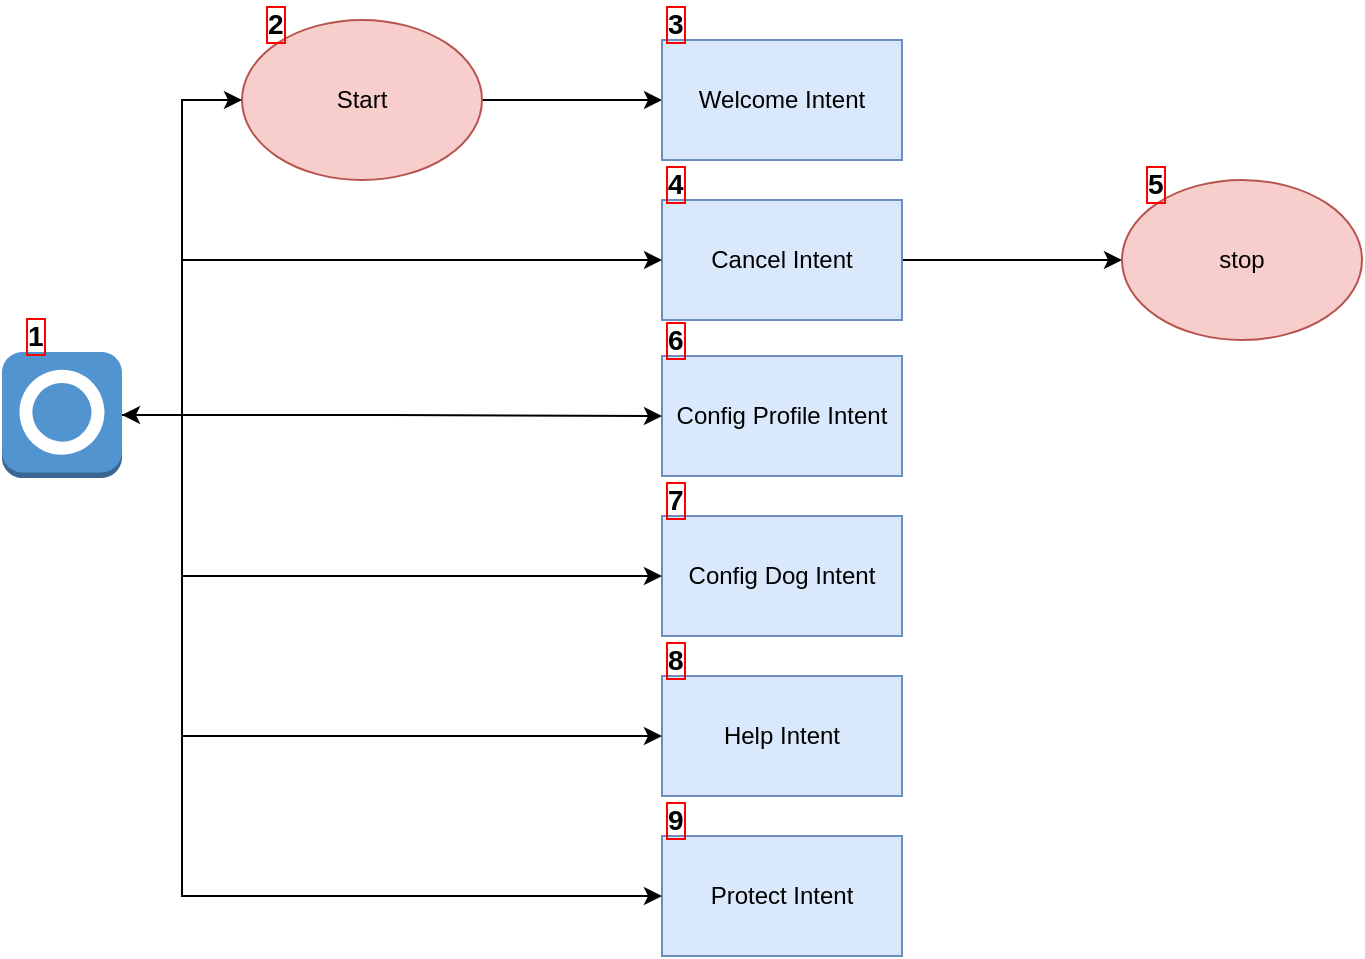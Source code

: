 <mxfile version="12.1.8" type="github" pages="5">
  <diagram id="BoS9-kx1qaGzL87DdR1R" name="Full Diagram">
    <mxGraphModel dx="932" dy="538" grid="1" gridSize="10" guides="1" tooltips="1" connect="1" arrows="1" fold="1" page="1" pageScale="1" pageWidth="827" pageHeight="1169" math="0" shadow="0">
      <root>
        <mxCell id="0"/>
        <mxCell id="1" parent="0"/>
        <mxCell id="A-mPyMvRJ2aQJdGACuBS-4" style="edgeStyle=orthogonalEdgeStyle;rounded=0;orthogonalLoop=1;jettySize=auto;html=1;exitX=1;exitY=0.5;exitDx=0;exitDy=0;entryX=0;entryY=0.5;entryDx=0;entryDy=0;" parent="1" source="XWfSldfmywhOotY8HdQp-2" target="A-mPyMvRJ2aQJdGACuBS-3" edge="1">
          <mxGeometry relative="1" as="geometry"/>
        </mxCell>
        <mxCell id="XWfSldfmywhOotY8HdQp-2" value="Start" style="ellipse;whiteSpace=wrap;html=1;fillColor=#f8cecc;strokeColor=#b85450;" parent="1" vertex="1">
          <mxGeometry x="150" y="30" width="120" height="80" as="geometry"/>
        </mxCell>
        <mxCell id="XWfSldfmywhOotY8HdQp-9" value="Protect Intent" style="rounded=0;whiteSpace=wrap;html=1;fillColor=#dae8fc;strokeColor=#6c8ebf;" parent="1" vertex="1">
          <mxGeometry x="360" y="438" width="120" height="60" as="geometry"/>
        </mxCell>
        <mxCell id="A-mPyMvRJ2aQJdGACuBS-2" style="edgeStyle=orthogonalEdgeStyle;rounded=0;orthogonalLoop=1;jettySize=auto;html=1;exitX=1;exitY=0.5;exitDx=0;exitDy=0;entryX=0;entryY=0.5;entryDx=0;entryDy=0;" parent="1" source="XWfSldfmywhOotY8HdQp-16" target="XWfSldfmywhOotY8HdQp-17" edge="1">
          <mxGeometry relative="1" as="geometry"/>
        </mxCell>
        <mxCell id="XWfSldfmywhOotY8HdQp-16" value="Cancel Intent" style="rounded=0;whiteSpace=wrap;html=1;fillColor=#dae8fc;strokeColor=#6c8ebf;" parent="1" vertex="1">
          <mxGeometry x="360" y="120" width="120" height="60" as="geometry"/>
        </mxCell>
        <mxCell id="XWfSldfmywhOotY8HdQp-17" value="stop" style="ellipse;whiteSpace=wrap;html=1;fillColor=#f8cecc;strokeColor=#b85450;" parent="1" vertex="1">
          <mxGeometry x="590" y="110" width="120" height="80" as="geometry"/>
        </mxCell>
        <mxCell id="XWfSldfmywhOotY8HdQp-18" value="Help Intent" style="rounded=0;whiteSpace=wrap;html=1;fillColor=#dae8fc;strokeColor=#6c8ebf;" parent="1" vertex="1">
          <mxGeometry x="360" y="358" width="120" height="60" as="geometry"/>
        </mxCell>
        <mxCell id="XWfSldfmywhOotY8HdQp-19" value="Config Profile Intent" style="rounded=0;whiteSpace=wrap;html=1;fillColor=#dae8fc;strokeColor=#6c8ebf;" parent="1" vertex="1">
          <mxGeometry x="360" y="198" width="120" height="60" as="geometry"/>
        </mxCell>
        <mxCell id="XWfSldfmywhOotY8HdQp-20" value="Config Dog Intent" style="rounded=0;whiteSpace=wrap;html=1;fillColor=#dae8fc;strokeColor=#6c8ebf;" parent="1" vertex="1">
          <mxGeometry x="360" y="278" width="120" height="60" as="geometry"/>
        </mxCell>
        <mxCell id="A-mPyMvRJ2aQJdGACuBS-6" style="edgeStyle=orthogonalEdgeStyle;rounded=0;orthogonalLoop=1;jettySize=auto;html=1;exitX=1;exitY=0.5;exitDx=0;exitDy=0;exitPerimeter=0;entryX=0;entryY=0.5;entryDx=0;entryDy=0;" parent="1" source="XWfSldfmywhOotY8HdQp-21" target="XWfSldfmywhOotY8HdQp-2" edge="1">
          <mxGeometry relative="1" as="geometry">
            <Array as="points">
              <mxPoint x="120" y="228"/>
              <mxPoint x="120" y="70"/>
            </Array>
          </mxGeometry>
        </mxCell>
        <mxCell id="A-mPyMvRJ2aQJdGACuBS-7" style="edgeStyle=orthogonalEdgeStyle;rounded=0;orthogonalLoop=1;jettySize=auto;html=1;exitX=1;exitY=0.5;exitDx=0;exitDy=0;exitPerimeter=0;entryX=0;entryY=0.5;entryDx=0;entryDy=0;" parent="1" source="XWfSldfmywhOotY8HdQp-21" target="XWfSldfmywhOotY8HdQp-19" edge="1">
          <mxGeometry relative="1" as="geometry"/>
        </mxCell>
        <mxCell id="A-mPyMvRJ2aQJdGACuBS-8" style="edgeStyle=orthogonalEdgeStyle;rounded=0;orthogonalLoop=1;jettySize=auto;html=1;exitX=1;exitY=0.5;exitDx=0;exitDy=0;exitPerimeter=0;entryX=0;entryY=0.5;entryDx=0;entryDy=0;startArrow=classic;startFill=1;" parent="1" source="XWfSldfmywhOotY8HdQp-21" target="XWfSldfmywhOotY8HdQp-16" edge="1">
          <mxGeometry relative="1" as="geometry">
            <Array as="points">
              <mxPoint x="120" y="228"/>
              <mxPoint x="120" y="150"/>
            </Array>
          </mxGeometry>
        </mxCell>
        <mxCell id="A-mPyMvRJ2aQJdGACuBS-9" style="edgeStyle=orthogonalEdgeStyle;rounded=0;orthogonalLoop=1;jettySize=auto;html=1;exitX=1;exitY=0.5;exitDx=0;exitDy=0;exitPerimeter=0;entryX=0;entryY=0.5;entryDx=0;entryDy=0;" parent="1" source="XWfSldfmywhOotY8HdQp-21" target="XWfSldfmywhOotY8HdQp-20" edge="1">
          <mxGeometry relative="1" as="geometry">
            <Array as="points">
              <mxPoint x="120" y="228"/>
              <mxPoint x="120" y="308"/>
            </Array>
          </mxGeometry>
        </mxCell>
        <mxCell id="A-mPyMvRJ2aQJdGACuBS-10" style="edgeStyle=orthogonalEdgeStyle;rounded=0;orthogonalLoop=1;jettySize=auto;html=1;exitX=1;exitY=0.5;exitDx=0;exitDy=0;exitPerimeter=0;entryX=0;entryY=0.5;entryDx=0;entryDy=0;" parent="1" source="XWfSldfmywhOotY8HdQp-21" target="XWfSldfmywhOotY8HdQp-18" edge="1">
          <mxGeometry relative="1" as="geometry">
            <Array as="points">
              <mxPoint x="120" y="228"/>
              <mxPoint x="120" y="388"/>
            </Array>
          </mxGeometry>
        </mxCell>
        <mxCell id="A-mPyMvRJ2aQJdGACuBS-11" style="edgeStyle=orthogonalEdgeStyle;rounded=0;orthogonalLoop=1;jettySize=auto;html=1;exitX=1;exitY=0.5;exitDx=0;exitDy=0;exitPerimeter=0;entryX=0;entryY=0.5;entryDx=0;entryDy=0;" parent="1" source="XWfSldfmywhOotY8HdQp-21" target="XWfSldfmywhOotY8HdQp-9" edge="1">
          <mxGeometry relative="1" as="geometry">
            <Array as="points">
              <mxPoint x="120" y="228"/>
              <mxPoint x="120" y="468"/>
            </Array>
          </mxGeometry>
        </mxCell>
        <mxCell id="XWfSldfmywhOotY8HdQp-21" value="" style="outlineConnect=0;dashed=0;verticalLabelPosition=bottom;verticalAlign=top;align=center;html=1;shape=mxgraph.aws3.alexa_skill;fillColor=#5294CF;gradientColor=none;" parent="1" vertex="1">
          <mxGeometry x="30" y="196" width="60" height="63" as="geometry"/>
        </mxCell>
        <mxCell id="A-mPyMvRJ2aQJdGACuBS-3" value="Welcome Intent" style="rounded=0;whiteSpace=wrap;html=1;fillColor=#dae8fc;strokeColor=#6c8ebf;" parent="1" vertex="1">
          <mxGeometry x="360" y="40" width="120" height="60" as="geometry"/>
        </mxCell>
        <mxCell id="CxueCOBJyhMZgPNIR3Ir-1" value="1" style="text;html=1;resizable=0;points=[];autosize=1;align=left;verticalAlign=top;spacingTop=-4;labelBorderColor=#FF0000;spacing=2;fontStyle=1;fontSize=14;" vertex="1" parent="1">
          <mxGeometry x="40" y="176" width="30" height="20" as="geometry"/>
        </mxCell>
        <mxCell id="CxueCOBJyhMZgPNIR3Ir-2" value="2" style="text;html=1;resizable=0;points=[];autosize=1;align=left;verticalAlign=top;spacingTop=-4;labelBorderColor=#FF0000;spacing=2;fontStyle=1;fontSize=14;" vertex="1" parent="1">
          <mxGeometry x="160" y="20" width="30" height="20" as="geometry"/>
        </mxCell>
        <mxCell id="CxueCOBJyhMZgPNIR3Ir-3" value="3" style="text;html=1;resizable=0;points=[];autosize=1;align=left;verticalAlign=top;spacingTop=-4;labelBorderColor=#FF0000;spacing=2;fontStyle=1;fontSize=14;" vertex="1" parent="1">
          <mxGeometry x="360" y="20" width="30" height="20" as="geometry"/>
        </mxCell>
        <mxCell id="CxueCOBJyhMZgPNIR3Ir-4" value="4" style="text;html=1;resizable=0;points=[];autosize=1;align=left;verticalAlign=top;spacingTop=-4;labelBorderColor=#FF0000;spacing=2;fontStyle=1;fontSize=14;" vertex="1" parent="1">
          <mxGeometry x="360" y="100" width="30" height="20" as="geometry"/>
        </mxCell>
        <mxCell id="CxueCOBJyhMZgPNIR3Ir-5" value="5" style="text;html=1;resizable=0;points=[];autosize=1;align=left;verticalAlign=top;spacingTop=-4;labelBorderColor=#FF0000;spacing=2;fontStyle=1;fontSize=14;" vertex="1" parent="1">
          <mxGeometry x="600" y="100" width="30" height="20" as="geometry"/>
        </mxCell>
        <mxCell id="CxueCOBJyhMZgPNIR3Ir-6" value="6" style="text;html=1;resizable=0;points=[];autosize=1;align=left;verticalAlign=top;spacingTop=-4;labelBorderColor=#FF0000;spacing=2;fontStyle=1;fontSize=14;" vertex="1" parent="1">
          <mxGeometry x="360" y="178" width="30" height="20" as="geometry"/>
        </mxCell>
        <mxCell id="CxueCOBJyhMZgPNIR3Ir-7" value="7" style="text;html=1;resizable=0;points=[];autosize=1;align=left;verticalAlign=top;spacingTop=-4;labelBorderColor=#FF0000;spacing=2;fontStyle=1;fontSize=14;" vertex="1" parent="1">
          <mxGeometry x="360" y="258" width="30" height="20" as="geometry"/>
        </mxCell>
        <mxCell id="CxueCOBJyhMZgPNIR3Ir-8" value="8" style="text;html=1;resizable=0;points=[];autosize=1;align=left;verticalAlign=top;spacingTop=-4;labelBorderColor=#FF0000;spacing=2;fontStyle=1;fontSize=14;" vertex="1" parent="1">
          <mxGeometry x="360" y="338" width="30" height="20" as="geometry"/>
        </mxCell>
        <mxCell id="CxueCOBJyhMZgPNIR3Ir-9" value="9" style="text;html=1;resizable=0;points=[];autosize=1;align=left;verticalAlign=top;spacingTop=-4;labelBorderColor=#FF0000;spacing=2;fontStyle=1;fontSize=14;" vertex="1" parent="1">
          <mxGeometry x="360" y="418" width="30" height="20" as="geometry"/>
        </mxCell>
      </root>
    </mxGraphModel>
  </diagram>
  <diagram name="Config Profile Intent" id="kmIBbfeeyLt9JwXWJXLZ">
    <mxGraphModel dx="932" dy="538" grid="1" gridSize="10" guides="1" tooltips="1" connect="1" arrows="1" fold="1" page="1" pageScale="1" pageWidth="827" pageHeight="1169" math="0" shadow="0">
      <root>
        <mxCell id="t8ESWYo60n5k54QDF9HS-0"/>
        <mxCell id="t8ESWYo60n5k54QDF9HS-1" parent="t8ESWYo60n5k54QDF9HS-0"/>
        <mxCell id="t8ESWYo60n5k54QDF9HS-8" style="edgeStyle=orthogonalEdgeStyle;rounded=0;orthogonalLoop=1;jettySize=auto;html=1;exitX=0.5;exitY=1;exitDx=0;exitDy=0;entryX=0.5;entryY=0;entryDx=0;entryDy=0;" parent="t8ESWYo60n5k54QDF9HS-1" source="t8ESWYo60n5k54QDF9HS-5" target="t8ESWYo60n5k54QDF9HS-7" edge="1">
          <mxGeometry relative="1" as="geometry"/>
        </mxCell>
        <mxCell id="t8ESWYo60n5k54QDF9HS-5" value="Confirm current profile" style="rounded=0;whiteSpace=wrap;html=1;" parent="t8ESWYo60n5k54QDF9HS-1" vertex="1">
          <mxGeometry x="270" y="140" width="120" height="60" as="geometry"/>
        </mxCell>
        <mxCell id="t8ESWYo60n5k54QDF9HS-10" style="edgeStyle=orthogonalEdgeStyle;rounded=0;orthogonalLoop=1;jettySize=auto;html=1;exitX=0;exitY=0.5;exitDx=0;exitDy=0;entryX=0.5;entryY=0;entryDx=0;entryDy=0;" parent="t8ESWYo60n5k54QDF9HS-1" source="t8ESWYo60n5k54QDF9HS-7" target="t8ESWYo60n5k54QDF9HS-9" edge="1">
          <mxGeometry relative="1" as="geometry"/>
        </mxCell>
        <mxCell id="t8ESWYo60n5k54QDF9HS-14" value="Yes" style="text;html=1;resizable=0;points=[];align=center;verticalAlign=middle;labelBackgroundColor=#ffffff;" parent="t8ESWYo60n5k54QDF9HS-10" vertex="1" connectable="0">
          <mxGeometry x="-0.5" y="1" relative="1" as="geometry">
            <mxPoint y="-2" as="offset"/>
          </mxGeometry>
        </mxCell>
        <mxCell id="t8ESWYo60n5k54QDF9HS-12" style="edgeStyle=orthogonalEdgeStyle;rounded=0;orthogonalLoop=1;jettySize=auto;html=1;exitX=1;exitY=0.5;exitDx=0;exitDy=0;entryX=0.5;entryY=0;entryDx=0;entryDy=0;" parent="t8ESWYo60n5k54QDF9HS-1" source="t8ESWYo60n5k54QDF9HS-7" target="t8ESWYo60n5k54QDF9HS-11" edge="1">
          <mxGeometry relative="1" as="geometry"/>
        </mxCell>
        <mxCell id="t8ESWYo60n5k54QDF9HS-13" value="No" style="text;html=1;resizable=0;points=[];align=center;verticalAlign=middle;labelBackgroundColor=#ffffff;" parent="t8ESWYo60n5k54QDF9HS-12" vertex="1" connectable="0">
          <mxGeometry x="-0.5" relative="1" as="geometry">
            <mxPoint x="-37" y="-8" as="offset"/>
          </mxGeometry>
        </mxCell>
        <mxCell id="t8ESWYo60n5k54QDF9HS-7" value="Change?" style="rhombus;whiteSpace=wrap;html=1;" parent="t8ESWYo60n5k54QDF9HS-1" vertex="1">
          <mxGeometry x="290" y="230" width="80" height="80" as="geometry"/>
        </mxCell>
        <mxCell id="sfj-TymBRwkWSwJLNx5Y-2" style="edgeStyle=orthogonalEdgeStyle;rounded=0;orthogonalLoop=1;jettySize=auto;html=1;exitX=0.5;exitY=1;exitDx=0;exitDy=0;entryX=0.5;entryY=0;entryDx=0;entryDy=0;" parent="t8ESWYo60n5k54QDF9HS-1" source="t8ESWYo60n5k54QDF9HS-9" target="sfj-TymBRwkWSwJLNx5Y-1" edge="1">
          <mxGeometry relative="1" as="geometry"/>
        </mxCell>
        <mxCell id="t8ESWYo60n5k54QDF9HS-9" value="Ask user about the new profile wanted" style="rounded=0;whiteSpace=wrap;html=1;" parent="t8ESWYo60n5k54QDF9HS-1" vertex="1">
          <mxGeometry x="150" y="330" width="120" height="60" as="geometry"/>
        </mxCell>
        <mxCell id="t8ESWYo60n5k54QDF9HS-11" value="&lt;span style=&quot;white-space: normal&quot;&gt;Open protect intent&lt;/span&gt;" style="rounded=0;whiteSpace=wrap;html=1;fillColor=#dae8fc;strokeColor=#6c8ebf;" parent="t8ESWYo60n5k54QDF9HS-1" vertex="1">
          <mxGeometry x="390" y="540" width="120" height="60" as="geometry"/>
        </mxCell>
        <mxCell id="sfj-TymBRwkWSwJLNx5Y-3" style="edgeStyle=orthogonalEdgeStyle;rounded=0;orthogonalLoop=1;jettySize=auto;html=1;exitX=0.5;exitY=1;exitDx=0;exitDy=0;entryX=0.5;entryY=0;entryDx=0;entryDy=0;" parent="t8ESWYo60n5k54QDF9HS-1" source="sfj-TymBRwkWSwJLNx5Y-1" target="t8ESWYo60n5k54QDF9HS-11" edge="1">
          <mxGeometry relative="1" as="geometry"/>
        </mxCell>
        <mxCell id="sfj-TymBRwkWSwJLNx5Y-1" value="Save the option in db" style="rounded=0;whiteSpace=wrap;html=1;" parent="t8ESWYo60n5k54QDF9HS-1" vertex="1">
          <mxGeometry x="150" y="420" width="120" height="60" as="geometry"/>
        </mxCell>
        <mxCell id="v8PkP2wUhBsDtS32M8PJ-2" style="edgeStyle=orthogonalEdgeStyle;rounded=0;orthogonalLoop=1;jettySize=auto;html=1;exitX=0.5;exitY=1;exitDx=0;exitDy=0;exitPerimeter=0;entryX=0.5;entryY=0;entryDx=0;entryDy=0;startArrow=none;startFill=0;fontSize=14;" edge="1" parent="t8ESWYo60n5k54QDF9HS-1" source="blkxZ4BY_lKAiPnyVMla-0" target="t8ESWYo60n5k54QDF9HS-5">
          <mxGeometry relative="1" as="geometry"/>
        </mxCell>
        <mxCell id="blkxZ4BY_lKAiPnyVMla-0" value="" style="outlineConnect=0;dashed=0;verticalLabelPosition=bottom;verticalAlign=top;align=center;html=1;shape=mxgraph.aws3.alexa_skill;fillColor=#5294CF;gradientColor=none;" parent="t8ESWYo60n5k54QDF9HS-1" vertex="1">
          <mxGeometry x="300" y="50" width="60" height="63" as="geometry"/>
        </mxCell>
        <mxCell id="v8PkP2wUhBsDtS32M8PJ-0" value="1" style="text;html=1;resizable=0;points=[];autosize=1;align=left;verticalAlign=top;spacingTop=-4;labelBorderColor=#FF0000;spacing=2;fontStyle=1;fontSize=14;" vertex="1" parent="t8ESWYo60n5k54QDF9HS-1">
          <mxGeometry x="310" y="30" width="30" height="20" as="geometry"/>
        </mxCell>
        <mxCell id="v8PkP2wUhBsDtS32M8PJ-1" value="2" style="text;html=1;resizable=0;points=[];autosize=1;align=left;verticalAlign=top;spacingTop=-4;labelBorderColor=#FF0000;spacing=2;fontStyle=1;fontSize=14;" vertex="1" parent="t8ESWYo60n5k54QDF9HS-1">
          <mxGeometry x="270" y="120" width="30" height="20" as="geometry"/>
        </mxCell>
        <mxCell id="v8PkP2wUhBsDtS32M8PJ-3" value="6" style="text;html=1;resizable=0;points=[];autosize=1;align=left;verticalAlign=top;spacingTop=-4;labelBorderColor=#FF0000;spacing=2;fontStyle=1;fontSize=14;" vertex="1" parent="t8ESWYo60n5k54QDF9HS-1">
          <mxGeometry x="390" y="520" width="30" height="20" as="geometry"/>
        </mxCell>
        <mxCell id="v8PkP2wUhBsDtS32M8PJ-4" value="4" style="text;html=1;resizable=0;points=[];autosize=1;align=left;verticalAlign=top;spacingTop=-4;labelBorderColor=#FF0000;spacing=2;fontStyle=1;fontSize=14;" vertex="1" parent="t8ESWYo60n5k54QDF9HS-1">
          <mxGeometry x="150" y="310" width="30" height="20" as="geometry"/>
        </mxCell>
        <mxCell id="v8PkP2wUhBsDtS32M8PJ-5" value="5" style="text;html=1;resizable=0;points=[];autosize=1;align=left;verticalAlign=top;spacingTop=-4;labelBorderColor=#FF0000;spacing=2;fontStyle=1;fontSize=14;" vertex="1" parent="t8ESWYo60n5k54QDF9HS-1">
          <mxGeometry x="150" y="400" width="30" height="20" as="geometry"/>
        </mxCell>
      </root>
    </mxGraphModel>
  </diagram>
  <diagram name="Config dog" id="ArSXdJ1z5jqTxin4thgY">
    <mxGraphModel dx="932" dy="538" grid="1" gridSize="10" guides="1" tooltips="1" connect="1" arrows="1" fold="1" page="1" pageScale="1" pageWidth="827" pageHeight="1169" math="0" shadow="0">
      <root>
        <mxCell id="0UDVuuBU8nNE6CpJG6oD-0"/>
        <mxCell id="0UDVuuBU8nNE6CpJG6oD-1" parent="0UDVuuBU8nNE6CpJG6oD-0"/>
        <mxCell id="NeI4yofVYN8mgndyzZoI-4" style="edgeStyle=orthogonalEdgeStyle;rounded=0;orthogonalLoop=1;jettySize=auto;html=1;exitX=0.5;exitY=1;exitDx=0;exitDy=0;entryX=0.5;entryY=0;entryDx=0;entryDy=0;" parent="0UDVuuBU8nNE6CpJG6oD-1" source="NeI4yofVYN8mgndyzZoI-5" target="NeI4yofVYN8mgndyzZoI-10" edge="1">
          <mxGeometry relative="1" as="geometry"/>
        </mxCell>
        <mxCell id="NeI4yofVYN8mgndyzZoI-5" value="Confirm current dog" style="rounded=0;whiteSpace=wrap;html=1;" parent="0UDVuuBU8nNE6CpJG6oD-1" vertex="1">
          <mxGeometry x="270" y="140" width="120" height="60" as="geometry"/>
        </mxCell>
        <mxCell id="NeI4yofVYN8mgndyzZoI-6" style="edgeStyle=orthogonalEdgeStyle;rounded=0;orthogonalLoop=1;jettySize=auto;html=1;exitX=0;exitY=0.5;exitDx=0;exitDy=0;entryX=0.5;entryY=0;entryDx=0;entryDy=0;" parent="0UDVuuBU8nNE6CpJG6oD-1" source="NeI4yofVYN8mgndyzZoI-10" target="NeI4yofVYN8mgndyzZoI-12" edge="1">
          <mxGeometry relative="1" as="geometry"/>
        </mxCell>
        <mxCell id="NeI4yofVYN8mgndyzZoI-7" value="Yes" style="text;html=1;resizable=0;points=[];align=center;verticalAlign=middle;labelBackgroundColor=#ffffff;" parent="NeI4yofVYN8mgndyzZoI-6" vertex="1" connectable="0">
          <mxGeometry x="-0.5" y="1" relative="1" as="geometry">
            <mxPoint y="-2" as="offset"/>
          </mxGeometry>
        </mxCell>
        <mxCell id="NeI4yofVYN8mgndyzZoI-8" style="edgeStyle=orthogonalEdgeStyle;rounded=0;orthogonalLoop=1;jettySize=auto;html=1;exitX=1;exitY=0.5;exitDx=0;exitDy=0;entryX=0.5;entryY=0;entryDx=0;entryDy=0;" parent="0UDVuuBU8nNE6CpJG6oD-1" source="NeI4yofVYN8mgndyzZoI-10" target="NeI4yofVYN8mgndyzZoI-13" edge="1">
          <mxGeometry relative="1" as="geometry"/>
        </mxCell>
        <mxCell id="NeI4yofVYN8mgndyzZoI-9" value="No" style="text;html=1;resizable=0;points=[];align=center;verticalAlign=middle;labelBackgroundColor=#ffffff;" parent="NeI4yofVYN8mgndyzZoI-8" vertex="1" connectable="0">
          <mxGeometry x="-0.5" relative="1" as="geometry">
            <mxPoint x="-37" y="-8" as="offset"/>
          </mxGeometry>
        </mxCell>
        <mxCell id="NeI4yofVYN8mgndyzZoI-10" value="Change?" style="rhombus;whiteSpace=wrap;html=1;" parent="0UDVuuBU8nNE6CpJG6oD-1" vertex="1">
          <mxGeometry x="290" y="230" width="80" height="80" as="geometry"/>
        </mxCell>
        <mxCell id="NeI4yofVYN8mgndyzZoI-11" style="edgeStyle=orthogonalEdgeStyle;rounded=0;orthogonalLoop=1;jettySize=auto;html=1;exitX=0.5;exitY=1;exitDx=0;exitDy=0;entryX=0.5;entryY=0;entryDx=0;entryDy=0;" parent="0UDVuuBU8nNE6CpJG6oD-1" source="NeI4yofVYN8mgndyzZoI-12" target="NeI4yofVYN8mgndyzZoI-15" edge="1">
          <mxGeometry relative="1" as="geometry"/>
        </mxCell>
        <mxCell id="NeI4yofVYN8mgndyzZoI-12" value="Ask user about the new dog wanted" style="rounded=0;whiteSpace=wrap;html=1;" parent="0UDVuuBU8nNE6CpJG6oD-1" vertex="1">
          <mxGeometry x="150" y="330" width="120" height="60" as="geometry"/>
        </mxCell>
        <mxCell id="NeI4yofVYN8mgndyzZoI-13" value="&lt;span style=&quot;white-space: normal&quot;&gt;Open protect intent&lt;/span&gt;" style="rounded=0;whiteSpace=wrap;html=1;fillColor=#dae8fc;strokeColor=#6c8ebf;" parent="0UDVuuBU8nNE6CpJG6oD-1" vertex="1">
          <mxGeometry x="390" y="540" width="120" height="60" as="geometry"/>
        </mxCell>
        <mxCell id="NeI4yofVYN8mgndyzZoI-14" style="edgeStyle=orthogonalEdgeStyle;rounded=0;orthogonalLoop=1;jettySize=auto;html=1;exitX=0.5;exitY=1;exitDx=0;exitDy=0;entryX=0.5;entryY=0;entryDx=0;entryDy=0;" parent="0UDVuuBU8nNE6CpJG6oD-1" source="NeI4yofVYN8mgndyzZoI-15" target="NeI4yofVYN8mgndyzZoI-13" edge="1">
          <mxGeometry relative="1" as="geometry"/>
        </mxCell>
        <mxCell id="NeI4yofVYN8mgndyzZoI-15" value="Save the option in db" style="rounded=0;whiteSpace=wrap;html=1;" parent="0UDVuuBU8nNE6CpJG6oD-1" vertex="1">
          <mxGeometry x="150" y="420" width="120" height="60" as="geometry"/>
        </mxCell>
        <mxCell id="lRyEV_UGkRKyeaq5VUjW-2" style="edgeStyle=orthogonalEdgeStyle;rounded=0;orthogonalLoop=1;jettySize=auto;html=1;exitX=0.5;exitY=1;exitDx=0;exitDy=0;exitPerimeter=0;entryX=0.5;entryY=0;entryDx=0;entryDy=0;startArrow=none;startFill=0;fontSize=14;" edge="1" parent="0UDVuuBU8nNE6CpJG6oD-1" source="XBOhW0ONh49N_aWdu0fe-0" target="NeI4yofVYN8mgndyzZoI-5">
          <mxGeometry relative="1" as="geometry"/>
        </mxCell>
        <mxCell id="XBOhW0ONh49N_aWdu0fe-0" value="" style="outlineConnect=0;dashed=0;verticalLabelPosition=bottom;verticalAlign=top;align=center;html=1;shape=mxgraph.aws3.alexa_skill;fillColor=#5294CF;gradientColor=none;" parent="0UDVuuBU8nNE6CpJG6oD-1" vertex="1">
          <mxGeometry x="300" y="47" width="60" height="63" as="geometry"/>
        </mxCell>
        <mxCell id="lRyEV_UGkRKyeaq5VUjW-0" value="1" style="text;html=1;resizable=0;points=[];autosize=1;align=left;verticalAlign=top;spacingTop=-4;labelBorderColor=#FF0000;spacing=2;fontStyle=1;fontSize=14;" vertex="1" parent="0UDVuuBU8nNE6CpJG6oD-1">
          <mxGeometry x="300" y="27" width="30" height="20" as="geometry"/>
        </mxCell>
        <mxCell id="lRyEV_UGkRKyeaq5VUjW-1" value="2" style="text;html=1;resizable=0;points=[];autosize=1;align=left;verticalAlign=top;spacingTop=-4;labelBorderColor=#FF0000;spacing=2;fontStyle=1;fontSize=14;" vertex="1" parent="0UDVuuBU8nNE6CpJG6oD-1">
          <mxGeometry x="270" y="120" width="30" height="20" as="geometry"/>
        </mxCell>
        <mxCell id="lRyEV_UGkRKyeaq5VUjW-3" value="3" style="text;html=1;resizable=0;points=[];autosize=1;align=left;verticalAlign=top;spacingTop=-4;labelBorderColor=#FF0000;spacing=2;fontStyle=1;fontSize=14;" vertex="1" parent="0UDVuuBU8nNE6CpJG6oD-1">
          <mxGeometry x="300" y="230" width="30" height="20" as="geometry"/>
        </mxCell>
        <mxCell id="lRyEV_UGkRKyeaq5VUjW-4" value="4" style="text;html=1;resizable=0;points=[];autosize=1;align=left;verticalAlign=top;spacingTop=-4;labelBorderColor=#FF0000;spacing=2;fontStyle=1;fontSize=14;" vertex="1" parent="0UDVuuBU8nNE6CpJG6oD-1">
          <mxGeometry x="150" y="310" width="30" height="20" as="geometry"/>
        </mxCell>
        <mxCell id="lRyEV_UGkRKyeaq5VUjW-5" value="5" style="text;html=1;resizable=0;points=[];autosize=1;align=left;verticalAlign=top;spacingTop=-4;labelBorderColor=#FF0000;spacing=2;fontStyle=1;fontSize=14;" vertex="1" parent="0UDVuuBU8nNE6CpJG6oD-1">
          <mxGeometry x="150" y="400" width="30" height="20" as="geometry"/>
        </mxCell>
        <mxCell id="lRyEV_UGkRKyeaq5VUjW-6" value="6" style="text;html=1;resizable=0;points=[];autosize=1;align=left;verticalAlign=top;spacingTop=-4;labelBorderColor=#FF0000;spacing=2;fontStyle=1;fontSize=14;" vertex="1" parent="0UDVuuBU8nNE6CpJG6oD-1">
          <mxGeometry x="390" y="520" width="30" height="20" as="geometry"/>
        </mxCell>
      </root>
    </mxGraphModel>
  </diagram>
  <diagram name="Protect Intent" id="idZ2e2-XLDdyhRJ-90-B">
    <mxGraphModel dx="932" dy="538" grid="1" gridSize="10" guides="1" tooltips="1" connect="1" arrows="1" fold="1" page="1" pageScale="1" pageWidth="827" pageHeight="1169" math="0" shadow="0">
      <root>
        <mxCell id="qwzepNaz6ePmOKLWKJQ6-0"/>
        <mxCell id="qwzepNaz6ePmOKLWKJQ6-1" parent="qwzepNaz6ePmOKLWKJQ6-0"/>
        <mxCell id="4tcZi6S7ieC6bkfAxtY2-8" style="edgeStyle=orthogonalEdgeStyle;rounded=0;orthogonalLoop=1;jettySize=auto;html=1;exitX=0.5;exitY=0.5;exitDx=0;exitDy=0;exitPerimeter=0;entryX=0;entryY=0.5;entryDx=0;entryDy=0;" parent="qwzepNaz6ePmOKLWKJQ6-1" target="4tcZi6S7ieC6bkfAxtY2-0" edge="1">
          <mxGeometry relative="1" as="geometry">
            <mxPoint x="110" y="100" as="sourcePoint"/>
          </mxGeometry>
        </mxCell>
        <mxCell id="4tcZi6S7ieC6bkfAxtY2-2" style="edgeStyle=orthogonalEdgeStyle;rounded=0;orthogonalLoop=1;jettySize=auto;html=1;exitX=0.5;exitY=1;exitDx=0;exitDy=0;entryX=0.5;entryY=0;entryDx=0;entryDy=0;" parent="qwzepNaz6ePmOKLWKJQ6-1" source="4tcZi6S7ieC6bkfAxtY2-0" target="4tcZi6S7ieC6bkfAxtY2-1" edge="1">
          <mxGeometry relative="1" as="geometry"/>
        </mxCell>
        <mxCell id="4tcZi6S7ieC6bkfAxtY2-0" value="Get first profile sound randomly based on preferences" style="rounded=0;whiteSpace=wrap;html=1;" parent="qwzepNaz6ePmOKLWKJQ6-1" vertex="1">
          <mxGeometry x="390" y="70" width="120" height="60" as="geometry"/>
        </mxCell>
        <mxCell id="4tcZi6S7ieC6bkfAxtY2-10" style="edgeStyle=orthogonalEdgeStyle;rounded=0;orthogonalLoop=1;jettySize=auto;html=1;exitX=0.5;exitY=1;exitDx=0;exitDy=0;" parent="qwzepNaz6ePmOKLWKJQ6-1" source="4tcZi6S7ieC6bkfAxtY2-1" target="4tcZi6S7ieC6bkfAxtY2-9" edge="1">
          <mxGeometry relative="1" as="geometry"/>
        </mxCell>
        <mxCell id="4tcZi6S7ieC6bkfAxtY2-1" value="Get a short pause" style="rounded=0;whiteSpace=wrap;html=1;" parent="qwzepNaz6ePmOKLWKJQ6-1" vertex="1">
          <mxGeometry x="390" y="160" width="120" height="60" as="geometry"/>
        </mxCell>
        <mxCell id="4tcZi6S7ieC6bkfAxtY2-14" style="edgeStyle=orthogonalEdgeStyle;rounded=0;orthogonalLoop=1;jettySize=auto;html=1;exitX=0.5;exitY=1;exitDx=0;exitDy=0;" parent="qwzepNaz6ePmOKLWKJQ6-1" source="4tcZi6S7ieC6bkfAxtY2-3" target="4tcZi6S7ieC6bkfAxtY2-4" edge="1">
          <mxGeometry relative="1" as="geometry"/>
        </mxCell>
        <mxCell id="4tcZi6S7ieC6bkfAxtY2-3" value="Get a profile sound randomly based on preferences" style="rounded=0;whiteSpace=wrap;html=1;" parent="qwzepNaz6ePmOKLWKJQ6-1" vertex="1">
          <mxGeometry x="560" y="360" width="120" height="60" as="geometry"/>
        </mxCell>
        <mxCell id="4tcZi6S7ieC6bkfAxtY2-16" style="edgeStyle=orthogonalEdgeStyle;rounded=0;orthogonalLoop=1;jettySize=auto;html=1;exitX=0.5;exitY=1;exitDx=0;exitDy=0;entryX=0.5;entryY=0;entryDx=0;entryDy=0;" parent="qwzepNaz6ePmOKLWKJQ6-1" source="4tcZi6S7ieC6bkfAxtY2-4" target="4tcZi6S7ieC6bkfAxtY2-9" edge="1">
          <mxGeometry relative="1" as="geometry">
            <Array as="points">
              <mxPoint x="450" y="560"/>
              <mxPoint x="180" y="560"/>
              <mxPoint x="180" y="238"/>
              <mxPoint x="450" y="238"/>
            </Array>
          </mxGeometry>
        </mxCell>
        <mxCell id="4tcZi6S7ieC6bkfAxtY2-4" value="Get a pause randomly" style="rounded=0;whiteSpace=wrap;html=1;" parent="qwzepNaz6ePmOKLWKJQ6-1" vertex="1">
          <mxGeometry x="390" y="480" width="120" height="60" as="geometry"/>
        </mxCell>
        <mxCell id="4tcZi6S7ieC6bkfAxtY2-11" style="edgeStyle=orthogonalEdgeStyle;rounded=0;orthogonalLoop=1;jettySize=auto;html=1;exitX=1;exitY=0.5;exitDx=0;exitDy=0;" parent="qwzepNaz6ePmOKLWKJQ6-1" source="4tcZi6S7ieC6bkfAxtY2-9" target="4tcZi6S7ieC6bkfAxtY2-3" edge="1">
          <mxGeometry relative="1" as="geometry"/>
        </mxCell>
        <mxCell id="4tcZi6S7ieC6bkfAxtY2-17" value="No" style="text;html=1;resizable=0;points=[];align=center;verticalAlign=middle;labelBackgroundColor=#ffffff;" parent="4tcZi6S7ieC6bkfAxtY2-11" vertex="1" connectable="0">
          <mxGeometry x="-0.526" relative="1" as="geometry">
            <mxPoint as="offset"/>
          </mxGeometry>
        </mxCell>
        <mxCell id="4tcZi6S7ieC6bkfAxtY2-13" style="edgeStyle=orthogonalEdgeStyle;rounded=0;orthogonalLoop=1;jettySize=auto;html=1;exitX=0;exitY=0.5;exitDx=0;exitDy=0;" parent="qwzepNaz6ePmOKLWKJQ6-1" source="4tcZi6S7ieC6bkfAxtY2-9" target="4tcZi6S7ieC6bkfAxtY2-12" edge="1">
          <mxGeometry relative="1" as="geometry"/>
        </mxCell>
        <mxCell id="4tcZi6S7ieC6bkfAxtY2-18" value="Yes" style="text;html=1;resizable=0;points=[];align=center;verticalAlign=middle;labelBackgroundColor=#ffffff;" parent="4tcZi6S7ieC6bkfAxtY2-13" vertex="1" connectable="0">
          <mxGeometry x="-0.406" y="1" relative="1" as="geometry">
            <mxPoint as="offset"/>
          </mxGeometry>
        </mxCell>
        <mxCell id="4tcZi6S7ieC6bkfAxtY2-9" value="Was profile sound last time?" style="rhombus;whiteSpace=wrap;html=1;" parent="qwzepNaz6ePmOKLWKJQ6-1" vertex="1">
          <mxGeometry x="350" y="257.5" width="200" height="75" as="geometry"/>
        </mxCell>
        <mxCell id="4tcZi6S7ieC6bkfAxtY2-15" style="edgeStyle=orthogonalEdgeStyle;rounded=0;orthogonalLoop=1;jettySize=auto;html=1;exitX=0.5;exitY=1;exitDx=0;exitDy=0;entryX=0.5;entryY=0;entryDx=0;entryDy=0;" parent="qwzepNaz6ePmOKLWKJQ6-1" source="4tcZi6S7ieC6bkfAxtY2-12" target="4tcZi6S7ieC6bkfAxtY2-4" edge="1">
          <mxGeometry relative="1" as="geometry"/>
        </mxCell>
        <mxCell id="4tcZi6S7ieC6bkfAxtY2-12" value="Get a dog sound randomly based on preferances" style="rounded=0;whiteSpace=wrap;html=1;" parent="qwzepNaz6ePmOKLWKJQ6-1" vertex="1">
          <mxGeometry x="200" y="360" width="120" height="60" as="geometry"/>
        </mxCell>
        <mxCell id="ZWwXkUwyEOlbV0-oSmQU-0" value="" style="outlineConnect=0;dashed=0;verticalLabelPosition=bottom;verticalAlign=top;align=center;html=1;shape=mxgraph.aws3.alexa_skill;fillColor=#5294CF;gradientColor=none;" parent="qwzepNaz6ePmOKLWKJQ6-1" vertex="1">
          <mxGeometry x="60" y="70" width="60" height="63" as="geometry"/>
        </mxCell>
        <mxCell id="ObeiNmg4P9QvnWyEV3wv-0" value="2" style="text;html=1;resizable=0;points=[];autosize=1;align=left;verticalAlign=top;spacingTop=-4;labelBorderColor=#FF0000;spacing=2;fontStyle=1;fontSize=14;" vertex="1" parent="qwzepNaz6ePmOKLWKJQ6-1">
          <mxGeometry x="388" y="48" width="30" height="20" as="geometry"/>
        </mxCell>
        <mxCell id="ObeiNmg4P9QvnWyEV3wv-1" value="3" style="text;html=1;resizable=0;points=[];autosize=1;align=left;verticalAlign=top;spacingTop=-4;labelBorderColor=#FF0000;spacing=2;fontStyle=1;fontSize=14;" vertex="1" parent="qwzepNaz6ePmOKLWKJQ6-1">
          <mxGeometry x="388" y="138" width="30" height="20" as="geometry"/>
        </mxCell>
        <mxCell id="ObeiNmg4P9QvnWyEV3wv-2" value="4" style="text;html=1;resizable=0;points=[];autosize=1;align=left;verticalAlign=top;spacingTop=-4;labelBorderColor=#FF0000;spacing=2;fontStyle=1;fontSize=14;" vertex="1" parent="qwzepNaz6ePmOKLWKJQ6-1">
          <mxGeometry x="398" y="247.5" width="30" height="20" as="geometry"/>
        </mxCell>
        <mxCell id="ObeiNmg4P9QvnWyEV3wv-3" value="5" style="text;html=1;resizable=0;points=[];autosize=1;align=left;verticalAlign=top;spacingTop=-4;labelBorderColor=#FF0000;spacing=2;fontStyle=1;fontSize=14;" vertex="1" parent="qwzepNaz6ePmOKLWKJQ6-1">
          <mxGeometry x="200" y="340" width="30" height="20" as="geometry"/>
        </mxCell>
        <mxCell id="ObeiNmg4P9QvnWyEV3wv-4" value="6" style="text;html=1;resizable=0;points=[];autosize=1;align=left;verticalAlign=top;spacingTop=-4;labelBorderColor=#FF0000;spacing=2;fontStyle=1;fontSize=14;" vertex="1" parent="qwzepNaz6ePmOKLWKJQ6-1">
          <mxGeometry x="560" y="340" width="30" height="20" as="geometry"/>
        </mxCell>
        <mxCell id="ObeiNmg4P9QvnWyEV3wv-5" value="7" style="text;html=1;resizable=0;points=[];autosize=1;align=left;verticalAlign=top;spacingTop=-4;labelBorderColor=#FF0000;spacing=2;fontStyle=1;fontSize=14;" vertex="1" parent="qwzepNaz6ePmOKLWKJQ6-1">
          <mxGeometry x="390" y="460" width="30" height="20" as="geometry"/>
        </mxCell>
        <mxCell id="ObeiNmg4P9QvnWyEV3wv-6" value="1" style="text;html=1;resizable=0;points=[];autosize=1;align=left;verticalAlign=top;spacingTop=-4;labelBorderColor=#FF0000;spacing=2;fontStyle=1;fontSize=14;" vertex="1" parent="qwzepNaz6ePmOKLWKJQ6-1">
          <mxGeometry x="64" y="50" width="30" height="20" as="geometry"/>
        </mxCell>
      </root>
    </mxGraphModel>
  </diagram>
  <diagram id="fV9Ovne1gmqyaRnuugCw" name="Welcome Intent">
    <mxGraphModel dx="932" dy="538" grid="1" gridSize="10" guides="1" tooltips="1" connect="1" arrows="1" fold="1" page="1" pageScale="1" pageWidth="827" pageHeight="1169" math="0" shadow="0">
      <root>
        <mxCell id="yDAuH6TaZAijWrFfatr9-0"/>
        <mxCell id="yDAuH6TaZAijWrFfatr9-1" parent="yDAuH6TaZAijWrFfatr9-0"/>
        <mxCell id="Png2g6t-9AziIKVtMgAT-2" style="edgeStyle=orthogonalEdgeStyle;rounded=0;orthogonalLoop=1;jettySize=auto;html=1;exitX=0.5;exitY=1;exitDx=0;exitDy=0;exitPerimeter=0;" parent="yDAuH6TaZAijWrFfatr9-1" source="Png2g6t-9AziIKVtMgAT-0" edge="1">
          <mxGeometry relative="1" as="geometry">
            <mxPoint x="413" y="140" as="targetPoint"/>
          </mxGeometry>
        </mxCell>
        <mxCell id="Png2g6t-9AziIKVtMgAT-0" value="" style="outlineConnect=0;dashed=0;verticalLabelPosition=bottom;verticalAlign=top;align=center;html=1;shape=mxgraph.aws3.alexa_skill;fillColor=#5294CF;gradientColor=none;" parent="yDAuH6TaZAijWrFfatr9-1" vertex="1">
          <mxGeometry x="383" y="20" width="60" height="63" as="geometry"/>
        </mxCell>
        <mxCell id="Png2g6t-9AziIKVtMgAT-6" style="edgeStyle=orthogonalEdgeStyle;rounded=0;orthogonalLoop=1;jettySize=auto;html=1;exitX=1;exitY=0.5;exitDx=0;exitDy=0;" parent="yDAuH6TaZAijWrFfatr9-1" source="Png2g6t-9AziIKVtMgAT-3" target="Png2g6t-9AziIKVtMgAT-5" edge="1">
          <mxGeometry relative="1" as="geometry"/>
        </mxCell>
        <mxCell id="Png2g6t-9AziIKVtMgAT-9" value="No" style="text;html=1;resizable=0;points=[];align=center;verticalAlign=middle;labelBackgroundColor=#ffffff;" parent="Png2g6t-9AziIKVtMgAT-6" vertex="1" connectable="0">
          <mxGeometry x="-0.474" relative="1" as="geometry">
            <mxPoint as="offset"/>
          </mxGeometry>
        </mxCell>
        <mxCell id="Png2g6t-9AziIKVtMgAT-7" style="edgeStyle=orthogonalEdgeStyle;rounded=0;orthogonalLoop=1;jettySize=auto;html=1;exitX=0;exitY=0.5;exitDx=0;exitDy=0;entryX=0.5;entryY=0;entryDx=0;entryDy=0;" parent="yDAuH6TaZAijWrFfatr9-1" source="Png2g6t-9AziIKVtMgAT-3" target="Png2g6t-9AziIKVtMgAT-4" edge="1">
          <mxGeometry relative="1" as="geometry"/>
        </mxCell>
        <mxCell id="Png2g6t-9AziIKVtMgAT-8" value="Yes" style="text;html=1;resizable=0;points=[];align=center;verticalAlign=middle;labelBackgroundColor=#ffffff;" parent="Png2g6t-9AziIKVtMgAT-7" vertex="1" connectable="0">
          <mxGeometry x="-0.359" relative="1" as="geometry">
            <mxPoint as="offset"/>
          </mxGeometry>
        </mxCell>
        <mxCell id="Png2g6t-9AziIKVtMgAT-3" value="first time?" style="rhombus;whiteSpace=wrap;html=1;" parent="yDAuH6TaZAijWrFfatr9-1" vertex="1">
          <mxGeometry x="373" y="140" width="80" height="80" as="geometry"/>
        </mxCell>
        <mxCell id="mER4r-HsHx482_vp1JTy-1" style="edgeStyle=orthogonalEdgeStyle;rounded=0;orthogonalLoop=1;jettySize=auto;html=1;exitX=0.5;exitY=1;exitDx=0;exitDy=0;entryX=0;entryY=0.5;entryDx=0;entryDy=0;entryPerimeter=0;startArrow=none;startFill=0;" parent="yDAuH6TaZAijWrFfatr9-1" source="Png2g6t-9AziIKVtMgAT-4" target="Png2g6t-9AziIKVtMgAT-0" edge="1">
          <mxGeometry relative="1" as="geometry">
            <Array as="points">
              <mxPoint x="240" y="320"/>
              <mxPoint x="100" y="320"/>
              <mxPoint x="100" y="52"/>
            </Array>
          </mxGeometry>
        </mxCell>
        <mxCell id="mER4r-HsHx482_vp1JTy-2" value="response" style="text;html=1;resizable=0;points=[];align=center;verticalAlign=middle;labelBackgroundColor=#ffffff;" parent="mER4r-HsHx482_vp1JTy-1" vertex="1" connectable="0">
          <mxGeometry x="-0.708" relative="1" as="geometry">
            <mxPoint y="-2" as="offset"/>
          </mxGeometry>
        </mxCell>
        <mxCell id="Png2g6t-9AziIKVtMgAT-4" value="Speak&lt;br&gt;WELCOME_MSG + HELP MSG" style="rounded=0;whiteSpace=wrap;html=1;" parent="yDAuH6TaZAijWrFfatr9-1" vertex="1">
          <mxGeometry x="140" y="240" width="200" height="60" as="geometry"/>
        </mxCell>
        <mxCell id="Png2g6t-9AziIKVtMgAT-5" value="ProtectIntent" style="rounded=0;whiteSpace=wrap;html=1;fillColor=#dae8fc;strokeColor=#6c8ebf;" parent="yDAuH6TaZAijWrFfatr9-1" vertex="1">
          <mxGeometry x="470" y="240" width="200" height="60" as="geometry"/>
        </mxCell>
        <mxCell id="sajAt-A-0yI4VUwMRUbt-0" value="1" style="text;html=1;resizable=0;points=[];autosize=1;align=left;verticalAlign=top;spacingTop=-4;labelBorderColor=#FF0000;spacing=2;fontStyle=1;fontSize=14;" vertex="1" parent="yDAuH6TaZAijWrFfatr9-1">
          <mxGeometry x="383" width="30" height="20" as="geometry"/>
        </mxCell>
        <mxCell id="sajAt-A-0yI4VUwMRUbt-1" value="2" style="text;html=1;resizable=0;points=[];autosize=1;align=left;verticalAlign=top;spacingTop=-4;labelBorderColor=#FF0000;spacing=2;fontStyle=1;fontSize=14;" vertex="1" parent="yDAuH6TaZAijWrFfatr9-1">
          <mxGeometry x="383" y="140" width="30" height="20" as="geometry"/>
        </mxCell>
        <mxCell id="sajAt-A-0yI4VUwMRUbt-2" value="3" style="text;html=1;resizable=0;points=[];autosize=1;align=left;verticalAlign=top;spacingTop=-4;labelBorderColor=#FF0000;spacing=2;fontStyle=1;fontSize=14;" vertex="1" parent="yDAuH6TaZAijWrFfatr9-1">
          <mxGeometry x="140" y="220" width="30" height="20" as="geometry"/>
        </mxCell>
        <mxCell id="sajAt-A-0yI4VUwMRUbt-3" value="4" style="text;html=1;resizable=0;points=[];autosize=1;align=left;verticalAlign=top;spacingTop=-4;labelBorderColor=#FF0000;spacing=2;fontStyle=1;fontSize=14;" vertex="1" parent="yDAuH6TaZAijWrFfatr9-1">
          <mxGeometry x="470" y="220" width="30" height="20" as="geometry"/>
        </mxCell>
      </root>
    </mxGraphModel>
  </diagram>
</mxfile>
